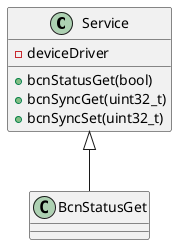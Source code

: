@startuml clockService

class Service {
    -deviceDriver
    +bcnStatusGet(bool)
    +bcnSyncGet(uint32_t)
    +bcnSyncSet(uint32_t)
}

BcnStatusGet -up-|> Service

@enduml